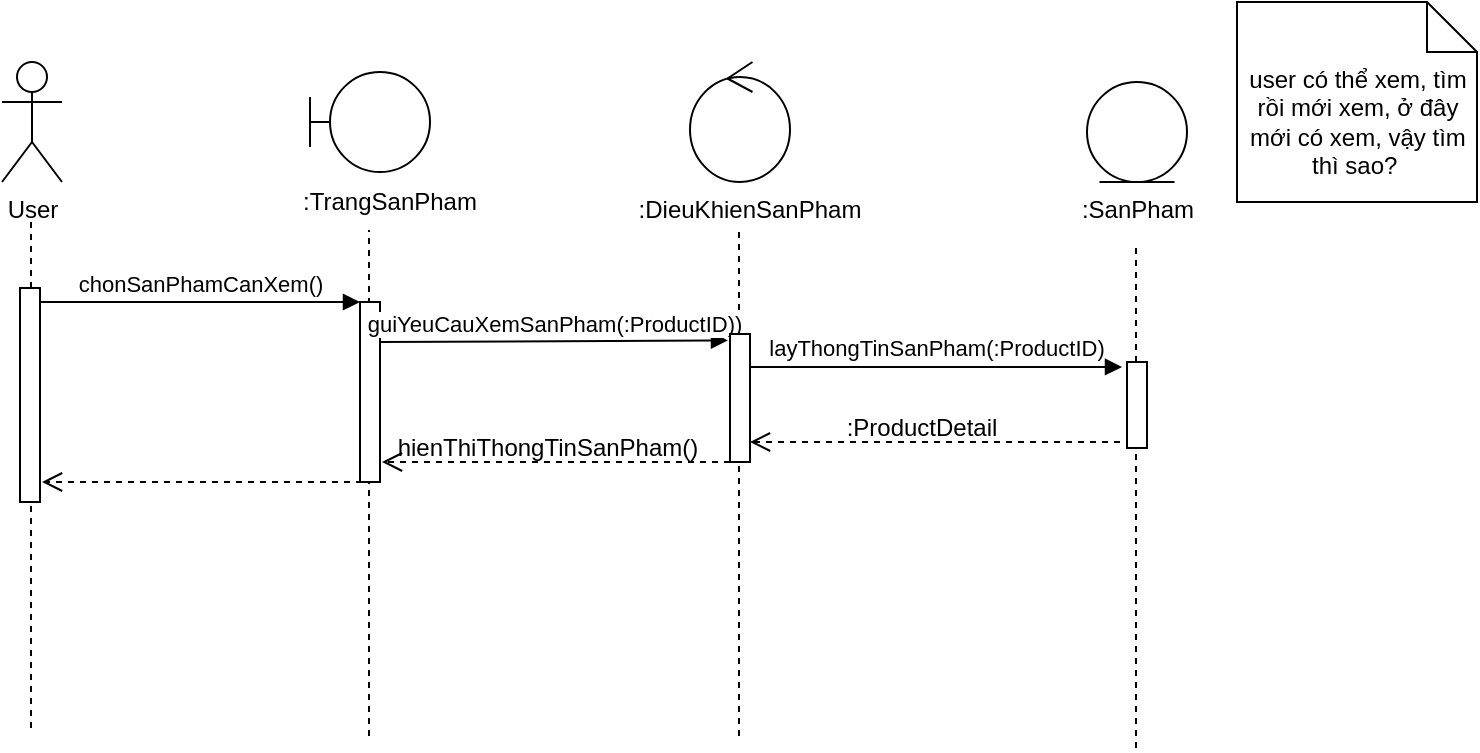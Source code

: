 <mxfile version="13.9.2" type="github">
  <diagram id="CVGx3M_UuawEI-xh5vz_" name="Page-1">
    <mxGraphModel dx="1036" dy="462" grid="1" gridSize="10" guides="1" tooltips="1" connect="1" arrows="1" fold="1" page="1" pageScale="1" pageWidth="850" pageHeight="1100" math="0" shadow="0">
      <root>
        <mxCell id="0" />
        <mxCell id="1" parent="0" />
        <mxCell id="sqq2jwgoo46Y-5TOr0KR-1" value="User" style="shape=umlActor;verticalLabelPosition=bottom;verticalAlign=top;html=1;outlineConnect=0;" vertex="1" parent="1">
          <mxGeometry x="100" y="50" width="30" height="60" as="geometry" />
        </mxCell>
        <mxCell id="sqq2jwgoo46Y-5TOr0KR-3" value="" style="shape=umlBoundary;whiteSpace=wrap;html=1;" vertex="1" parent="1">
          <mxGeometry x="254" y="55" width="60" height="50" as="geometry" />
        </mxCell>
        <mxCell id="sqq2jwgoo46Y-5TOr0KR-4" value="" style="ellipse;shape=umlControl;whiteSpace=wrap;html=1;" vertex="1" parent="1">
          <mxGeometry x="444" y="50" width="50" height="60" as="geometry" />
        </mxCell>
        <mxCell id="sqq2jwgoo46Y-5TOr0KR-5" value="" style="ellipse;shape=umlEntity;whiteSpace=wrap;html=1;" vertex="1" parent="1">
          <mxGeometry x="642.5" y="60" width="50" height="50" as="geometry" />
        </mxCell>
        <mxCell id="sqq2jwgoo46Y-5TOr0KR-6" value=":TrangSanPham" style="text;html=1;strokeColor=none;fillColor=none;align=center;verticalAlign=middle;whiteSpace=wrap;rounded=0;" vertex="1" parent="1">
          <mxGeometry x="244" y="110" width="100" height="20" as="geometry" />
        </mxCell>
        <mxCell id="sqq2jwgoo46Y-5TOr0KR-7" value=":SanPham" style="text;html=1;strokeColor=none;fillColor=none;align=center;verticalAlign=middle;whiteSpace=wrap;rounded=0;" vertex="1" parent="1">
          <mxGeometry x="617.5" y="114" width="100" height="20" as="geometry" />
        </mxCell>
        <mxCell id="sqq2jwgoo46Y-5TOr0KR-9" value=":DieuKhienSanPham" style="text;html=1;strokeColor=none;fillColor=none;align=center;verticalAlign=middle;whiteSpace=wrap;rounded=0;" vertex="1" parent="1">
          <mxGeometry x="454" y="114" width="40" height="20" as="geometry" />
        </mxCell>
        <mxCell id="sqq2jwgoo46Y-5TOr0KR-11" value="" style="endArrow=none;dashed=1;html=1;" edge="1" parent="1">
          <mxGeometry width="50" height="50" relative="1" as="geometry">
            <mxPoint x="283.5" y="387" as="sourcePoint" />
            <mxPoint x="283.5" y="134" as="targetPoint" />
          </mxGeometry>
        </mxCell>
        <mxCell id="sqq2jwgoo46Y-5TOr0KR-12" value="" style="endArrow=none;dashed=1;html=1;" edge="1" parent="1" source="sqq2jwgoo46Y-5TOr0KR-21">
          <mxGeometry width="50" height="50" relative="1" as="geometry">
            <mxPoint x="114.5" y="383" as="sourcePoint" />
            <mxPoint x="114.5" y="130" as="targetPoint" />
          </mxGeometry>
        </mxCell>
        <mxCell id="sqq2jwgoo46Y-5TOr0KR-13" value="" style="endArrow=none;dashed=1;html=1;" edge="1" parent="1" source="sqq2jwgoo46Y-5TOr0KR-26">
          <mxGeometry width="50" height="50" relative="1" as="geometry">
            <mxPoint x="468.5" y="387" as="sourcePoint" />
            <mxPoint x="468.5" y="134" as="targetPoint" />
          </mxGeometry>
        </mxCell>
        <mxCell id="sqq2jwgoo46Y-5TOr0KR-14" value="" style="endArrow=none;dashed=1;html=1;" edge="1" parent="1" source="sqq2jwgoo46Y-5TOr0KR-29">
          <mxGeometry width="50" height="50" relative="1" as="geometry">
            <mxPoint x="667" y="393" as="sourcePoint" />
            <mxPoint x="667" y="140" as="targetPoint" />
          </mxGeometry>
        </mxCell>
        <mxCell id="sqq2jwgoo46Y-5TOr0KR-18" value="" style="html=1;points=[];perimeter=orthogonalPerimeter;" vertex="1" parent="1">
          <mxGeometry x="279" y="170" width="10" height="90" as="geometry" />
        </mxCell>
        <mxCell id="sqq2jwgoo46Y-5TOr0KR-19" value="chonSanPhamCanXem()" style="html=1;verticalAlign=bottom;endArrow=block;entryX=0;entryY=0;" edge="1" target="sqq2jwgoo46Y-5TOr0KR-18" parent="1">
          <mxGeometry relative="1" as="geometry">
            <mxPoint x="118" y="170" as="sourcePoint" />
          </mxGeometry>
        </mxCell>
        <mxCell id="sqq2jwgoo46Y-5TOr0KR-21" value="" style="html=1;points=[];perimeter=orthogonalPerimeter;" vertex="1" parent="1">
          <mxGeometry x="109" y="163" width="10" height="107" as="geometry" />
        </mxCell>
        <mxCell id="sqq2jwgoo46Y-5TOr0KR-22" value="" style="endArrow=none;dashed=1;html=1;" edge="1" parent="1" target="sqq2jwgoo46Y-5TOr0KR-21">
          <mxGeometry width="50" height="50" relative="1" as="geometry">
            <mxPoint x="114.5" y="383" as="sourcePoint" />
            <mxPoint x="114.5" y="130" as="targetPoint" />
          </mxGeometry>
        </mxCell>
        <mxCell id="sqq2jwgoo46Y-5TOr0KR-23" value="user có thể xem, tìm rồi mới xem, ở đây mới có xem, vậy tìm thì sao?&amp;nbsp;" style="shape=note2;boundedLbl=1;whiteSpace=wrap;html=1;size=25;verticalAlign=top;align=center;" vertex="1" parent="1">
          <mxGeometry x="717.5" y="20" width="120" height="100" as="geometry" />
        </mxCell>
        <mxCell id="sqq2jwgoo46Y-5TOr0KR-25" value="guiYeuCauXemSanPham(:ProductID))" style="html=1;verticalAlign=bottom;endArrow=block;entryX=-0.1;entryY=0.05;entryDx=0;entryDy=0;entryPerimeter=0;" edge="1" parent="1" target="sqq2jwgoo46Y-5TOr0KR-26">
          <mxGeometry relative="1" as="geometry">
            <mxPoint x="289" y="190" as="sourcePoint" />
            <mxPoint x="450" y="190.0" as="targetPoint" />
          </mxGeometry>
        </mxCell>
        <mxCell id="sqq2jwgoo46Y-5TOr0KR-26" value="" style="html=1;points=[];perimeter=orthogonalPerimeter;" vertex="1" parent="1">
          <mxGeometry x="464" y="186" width="10" height="64" as="geometry" />
        </mxCell>
        <mxCell id="sqq2jwgoo46Y-5TOr0KR-27" value="" style="endArrow=none;dashed=1;html=1;" edge="1" parent="1" target="sqq2jwgoo46Y-5TOr0KR-26">
          <mxGeometry width="50" height="50" relative="1" as="geometry">
            <mxPoint x="468.5" y="387" as="sourcePoint" />
            <mxPoint x="468.5" y="134" as="targetPoint" />
          </mxGeometry>
        </mxCell>
        <mxCell id="sqq2jwgoo46Y-5TOr0KR-28" value="layThongTinSanPham(:ProductID)" style="html=1;verticalAlign=bottom;endArrow=block;entryX=-0.25;entryY=0.058;entryDx=0;entryDy=0;entryPerimeter=0;" edge="1" parent="1" target="sqq2jwgoo46Y-5TOr0KR-29">
          <mxGeometry relative="1" as="geometry">
            <mxPoint x="474" y="202.5" as="sourcePoint" />
            <mxPoint x="654" y="202.5" as="targetPoint" />
          </mxGeometry>
        </mxCell>
        <mxCell id="sqq2jwgoo46Y-5TOr0KR-30" value="" style="html=1;verticalAlign=bottom;endArrow=open;dashed=1;endSize=8;" edge="1" parent="1">
          <mxGeometry relative="1" as="geometry">
            <mxPoint x="474" y="240" as="targetPoint" />
            <mxPoint x="665" y="240" as="sourcePoint" />
          </mxGeometry>
        </mxCell>
        <mxCell id="sqq2jwgoo46Y-5TOr0KR-29" value="" style="html=1;points=[];perimeter=orthogonalPerimeter;" vertex="1" parent="1">
          <mxGeometry x="662.5" y="200" width="10" height="43" as="geometry" />
        </mxCell>
        <mxCell id="sqq2jwgoo46Y-5TOr0KR-31" value="" style="endArrow=none;dashed=1;html=1;" edge="1" parent="1" target="sqq2jwgoo46Y-5TOr0KR-29">
          <mxGeometry width="50" height="50" relative="1" as="geometry">
            <mxPoint x="667" y="393" as="sourcePoint" />
            <mxPoint x="667" y="140" as="targetPoint" />
          </mxGeometry>
        </mxCell>
        <mxCell id="sqq2jwgoo46Y-5TOr0KR-32" value=":ProductDetail" style="text;html=1;strokeColor=none;fillColor=none;align=center;verticalAlign=middle;whiteSpace=wrap;rounded=0;" vertex="1" parent="1">
          <mxGeometry x="540" y="223" width="40" height="20" as="geometry" />
        </mxCell>
        <mxCell id="sqq2jwgoo46Y-5TOr0KR-33" value="" style="html=1;verticalAlign=bottom;endArrow=open;dashed=1;endSize=8;" edge="1" parent="1">
          <mxGeometry relative="1" as="geometry">
            <mxPoint x="290" y="250" as="targetPoint" />
            <mxPoint x="464" y="250" as="sourcePoint" />
          </mxGeometry>
        </mxCell>
        <mxCell id="sqq2jwgoo46Y-5TOr0KR-34" value="hienThiThongTinSanPham()" style="text;html=1;strokeColor=none;fillColor=none;align=center;verticalAlign=middle;whiteSpace=wrap;rounded=0;" vertex="1" parent="1">
          <mxGeometry x="353" y="233" width="40" height="20" as="geometry" />
        </mxCell>
        <mxCell id="sqq2jwgoo46Y-5TOr0KR-37" value="" style="html=1;verticalAlign=bottom;endArrow=open;dashed=1;endSize=8;exitX=0.1;exitY=1;exitDx=0;exitDy=0;exitPerimeter=0;" edge="1" parent="1" source="sqq2jwgoo46Y-5TOr0KR-18">
          <mxGeometry relative="1" as="geometry">
            <mxPoint x="120" y="260" as="targetPoint" />
            <mxPoint x="271" y="260.1" as="sourcePoint" />
          </mxGeometry>
        </mxCell>
      </root>
    </mxGraphModel>
  </diagram>
</mxfile>
